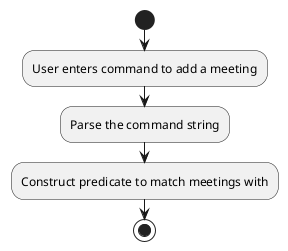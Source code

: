 @startuml
start
:User enters command to add a meeting;

:Parse the command string;

:Construct predicate to match meetings with;



stop
'    stop
@enduml
